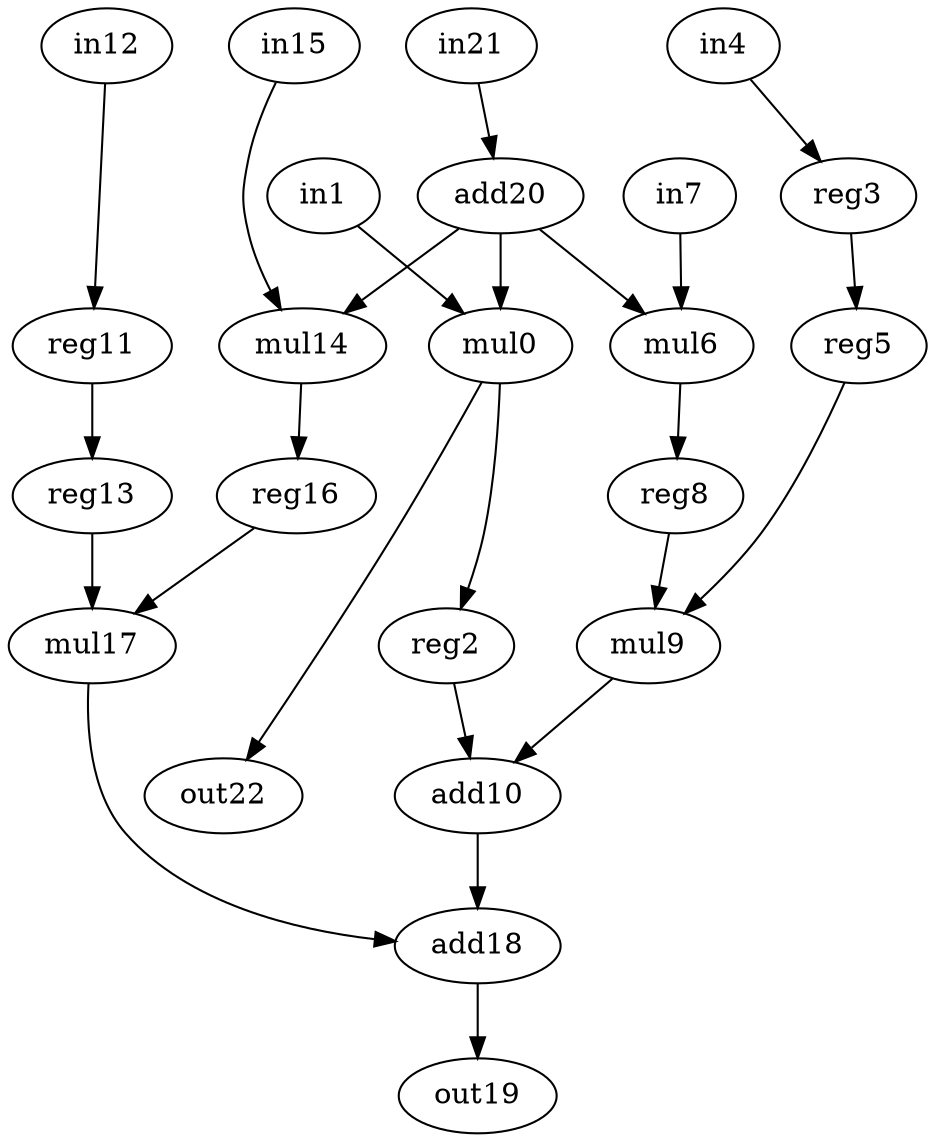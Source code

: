 digraph g {
0 [label = mul0;op = mul;]
1 [label = in1;op = in;]
2 [label = add10;op = add;]
3 [label = reg11;op = reg;]
4 [label = in12;op = in;]
5 [label = reg13;op = reg;]
6 [label = mul14;op = mul;]
7 [label = in15;op = in;]
8 [label = reg16;op = reg;]
9 [label = mul17;op = mul;]
10 [label = add18;op = add;]
11 [label = out19;op = out;]
12 [label = reg2;op = reg;]
13 [label = add20;op = addi;value = 2;]
14 [label = in21;op = in;]
15 [label = out22;op = out;]
16 [label = reg3;op = reg;]
17 [label = in4;op = in;]
18 [label = reg5;op = reg;]
19 [label = mul6;op = mul;]
20 [label = in7;op = in;]
21 [label = reg8;op = reg;]
22 [label = mul9;op = mul;]
10 -> 11 [port=0; weight=0;]
9 -> 10 [port=0; weight=0;]
8 -> 9 [port=0; weight=0;]
6 -> 8 [port=0; weight=0;]
13 -> 6 [port=0; weight=0;]
13 -> 19 [port=0; weight=0;]
20 -> 19 [port=1; weight=0;]
19 -> 21 [port=0; weight=0;]
21 -> 22 [port=0; weight=0;]
18 -> 22 [port=1; weight=0;]
16 -> 18 [port=0; weight=0;]
17 -> 16 [port=0; weight=0;]
22 -> 2 [port=0; weight=0;]
12 -> 2 [port=1; weight=0;]
0 -> 12 [port=0; weight=0;]
0 -> 15 [port=0; weight=0;]
13 -> 0 [port=0; weight=3;]
14 -> 13 [port=0; weight=0;]
1 -> 0 [port=1; weight=1;]
2 -> 10 [port=1; weight=1;]
7 -> 6 [port=1; weight=0;]
5 -> 9 [port=1; weight=1;]
3 -> 5 [port=0; weight=2;]
4 -> 3 [port=0; weight=0;]
}
